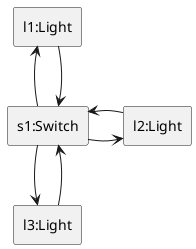 @startuml
skinparam linestyle ortho

rectangle "s1:Switch" as s1
rectangle "l1:Light" as l1
rectangle "l2:Light" as l2
rectangle "l3:Light" as l3

s1 -up-> l1
s1 -> l2
s1 --> l3

l1 --> s1
l2 -> s1
l3 --> s1
@enduml

